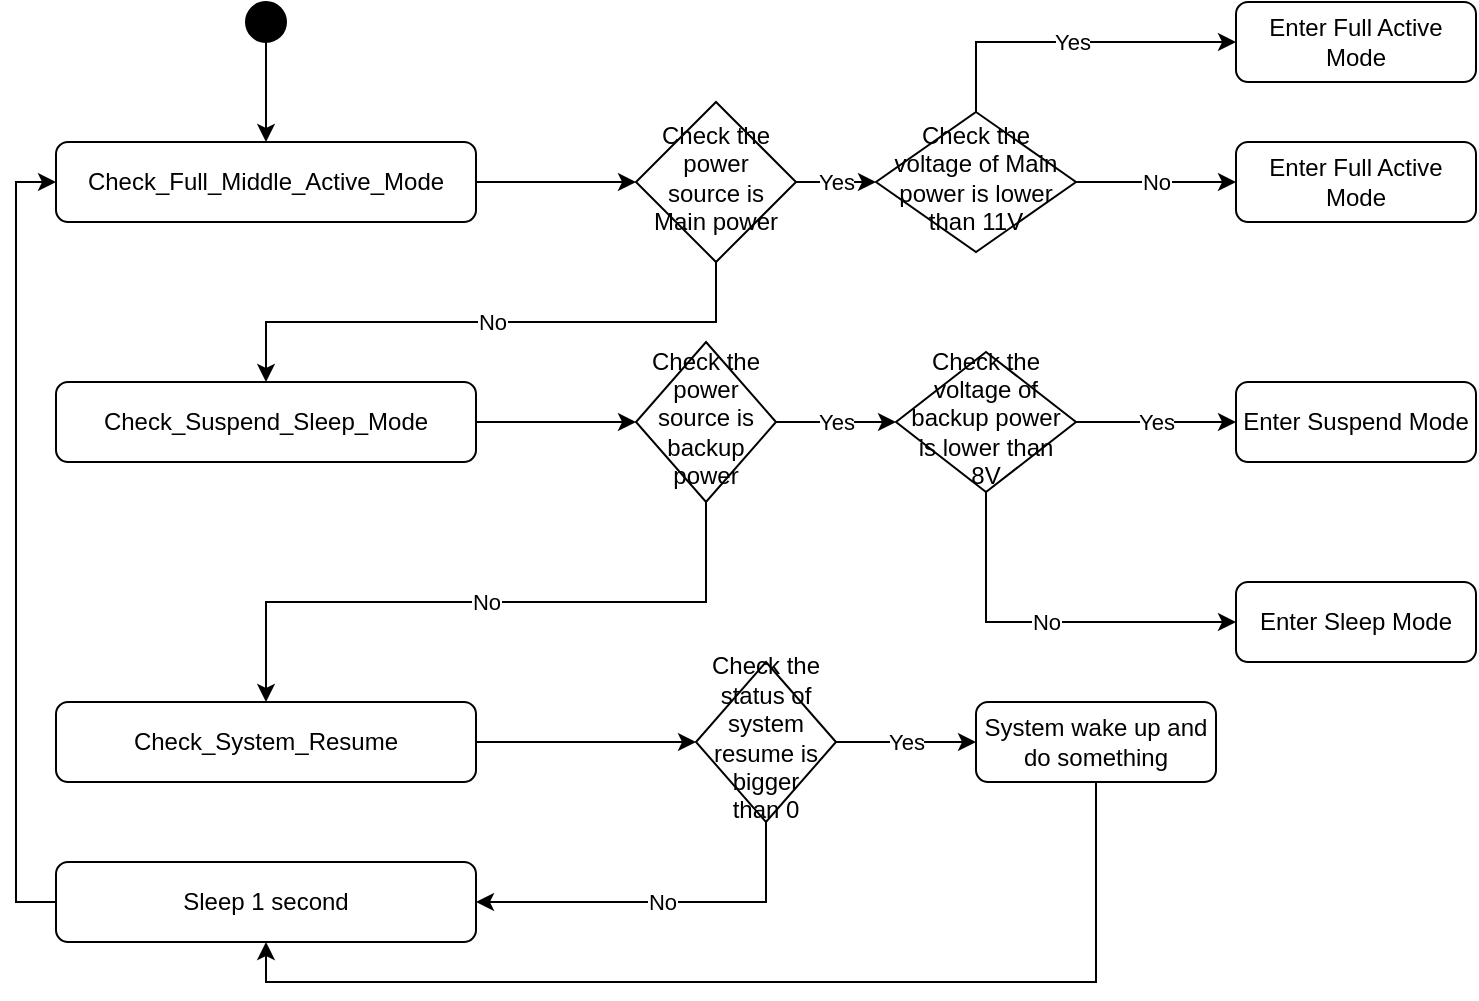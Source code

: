 <mxfile version="12.8.2" type="github">
  <diagram id="C5RBs43oDa-KdzZeNtuy" name="Page-1">
    <mxGraphModel dx="1357" dy="728" grid="1" gridSize="10" guides="1" tooltips="1" connect="1" arrows="1" fold="1" page="1" pageScale="1" pageWidth="827" pageHeight="1169" math="0" shadow="0">
      <root>
        <mxCell id="WIyWlLk6GJQsqaUBKTNV-0" />
        <mxCell id="WIyWlLk6GJQsqaUBKTNV-1" parent="WIyWlLk6GJQsqaUBKTNV-0" />
        <mxCell id="w5TJY4iVv_PcMnXrMIsC-8" style="edgeStyle=orthogonalEdgeStyle;rounded=0;orthogonalLoop=1;jettySize=auto;html=1;exitX=1;exitY=0.5;exitDx=0;exitDy=0;entryX=0;entryY=0.5;entryDx=0;entryDy=0;" edge="1" parent="WIyWlLk6GJQsqaUBKTNV-1" source="WIyWlLk6GJQsqaUBKTNV-3" target="WIyWlLk6GJQsqaUBKTNV-6">
          <mxGeometry relative="1" as="geometry" />
        </mxCell>
        <mxCell id="WIyWlLk6GJQsqaUBKTNV-3" value="Check_Full_Middle_Active_Mode" style="rounded=1;whiteSpace=wrap;html=1;fontSize=12;glass=0;strokeWidth=1;shadow=0;" parent="WIyWlLk6GJQsqaUBKTNV-1" vertex="1">
          <mxGeometry x="50" y="90" width="210" height="40" as="geometry" />
        </mxCell>
        <mxCell id="w5TJY4iVv_PcMnXrMIsC-9" value="No" style="edgeStyle=orthogonalEdgeStyle;rounded=0;orthogonalLoop=1;jettySize=auto;html=1;exitX=0.5;exitY=1;exitDx=0;exitDy=0;entryX=0.5;entryY=0;entryDx=0;entryDy=0;" edge="1" parent="WIyWlLk6GJQsqaUBKTNV-1" source="WIyWlLk6GJQsqaUBKTNV-6" target="w5TJY4iVv_PcMnXrMIsC-4">
          <mxGeometry relative="1" as="geometry" />
        </mxCell>
        <mxCell id="w5TJY4iVv_PcMnXrMIsC-24" value="Yes" style="edgeStyle=orthogonalEdgeStyle;rounded=0;orthogonalLoop=1;jettySize=auto;html=1;exitX=1;exitY=0.5;exitDx=0;exitDy=0;entryX=0;entryY=0.5;entryDx=0;entryDy=0;" edge="1" parent="WIyWlLk6GJQsqaUBKTNV-1" source="WIyWlLk6GJQsqaUBKTNV-6" target="w5TJY4iVv_PcMnXrMIsC-23">
          <mxGeometry relative="1" as="geometry" />
        </mxCell>
        <mxCell id="WIyWlLk6GJQsqaUBKTNV-6" value="Check the power source is Main power" style="rhombus;whiteSpace=wrap;html=1;shadow=0;fontFamily=Helvetica;fontSize=12;align=center;strokeWidth=1;spacing=6;spacingTop=-4;" parent="WIyWlLk6GJQsqaUBKTNV-1" vertex="1">
          <mxGeometry x="340" y="70" width="80" height="80" as="geometry" />
        </mxCell>
        <mxCell id="WIyWlLk6GJQsqaUBKTNV-7" value="Enter Full Active Mode" style="rounded=1;whiteSpace=wrap;html=1;fontSize=12;glass=0;strokeWidth=1;shadow=0;" parent="WIyWlLk6GJQsqaUBKTNV-1" vertex="1">
          <mxGeometry x="640" y="20" width="120" height="40" as="geometry" />
        </mxCell>
        <mxCell id="w5TJY4iVv_PcMnXrMIsC-16" style="edgeStyle=orthogonalEdgeStyle;rounded=0;orthogonalLoop=1;jettySize=auto;html=1;" edge="1" parent="WIyWlLk6GJQsqaUBKTNV-1" source="w5TJY4iVv_PcMnXrMIsC-0" target="WIyWlLk6GJQsqaUBKTNV-3">
          <mxGeometry relative="1" as="geometry" />
        </mxCell>
        <mxCell id="w5TJY4iVv_PcMnXrMIsC-0" value="" style="ellipse;whiteSpace=wrap;html=1;aspect=fixed;strokeColor=#000000;fillColor=#000000;" vertex="1" parent="WIyWlLk6GJQsqaUBKTNV-1">
          <mxGeometry x="145" y="20" width="20" height="20" as="geometry" />
        </mxCell>
        <mxCell id="w5TJY4iVv_PcMnXrMIsC-13" style="edgeStyle=orthogonalEdgeStyle;rounded=0;orthogonalLoop=1;jettySize=auto;html=1;entryX=0;entryY=0.5;entryDx=0;entryDy=0;" edge="1" parent="WIyWlLk6GJQsqaUBKTNV-1" source="w5TJY4iVv_PcMnXrMIsC-4" target="w5TJY4iVv_PcMnXrMIsC-12">
          <mxGeometry relative="1" as="geometry" />
        </mxCell>
        <mxCell id="w5TJY4iVv_PcMnXrMIsC-4" value="Check_Suspend_Sleep_Mode" style="rounded=1;whiteSpace=wrap;html=1;fontSize=12;glass=0;strokeWidth=1;shadow=0;" vertex="1" parent="WIyWlLk6GJQsqaUBKTNV-1">
          <mxGeometry x="50" y="210" width="210" height="40" as="geometry" />
        </mxCell>
        <mxCell id="w5TJY4iVv_PcMnXrMIsC-30" style="edgeStyle=orthogonalEdgeStyle;rounded=0;orthogonalLoop=1;jettySize=auto;html=1;exitX=1;exitY=0.5;exitDx=0;exitDy=0;entryX=0;entryY=0.5;entryDx=0;entryDy=0;" edge="1" parent="WIyWlLk6GJQsqaUBKTNV-1" source="w5TJY4iVv_PcMnXrMIsC-5" target="w5TJY4iVv_PcMnXrMIsC-28">
          <mxGeometry relative="1" as="geometry" />
        </mxCell>
        <mxCell id="w5TJY4iVv_PcMnXrMIsC-5" value="Check_System_Resume" style="rounded=1;whiteSpace=wrap;html=1;fontSize=12;glass=0;strokeWidth=1;shadow=0;" vertex="1" parent="WIyWlLk6GJQsqaUBKTNV-1">
          <mxGeometry x="50" y="370" width="210" height="40" as="geometry" />
        </mxCell>
        <mxCell id="w5TJY4iVv_PcMnXrMIsC-10" value="Enter Suspend Mode" style="rounded=1;whiteSpace=wrap;html=1;fontSize=12;glass=0;strokeWidth=1;shadow=0;" vertex="1" parent="WIyWlLk6GJQsqaUBKTNV-1">
          <mxGeometry x="640" y="210" width="120" height="40" as="geometry" />
        </mxCell>
        <mxCell id="w5TJY4iVv_PcMnXrMIsC-11" value="Enter Sleep Mode" style="rounded=1;whiteSpace=wrap;html=1;fontSize=12;glass=0;strokeWidth=1;shadow=0;" vertex="1" parent="WIyWlLk6GJQsqaUBKTNV-1">
          <mxGeometry x="640" y="310" width="120" height="40" as="geometry" />
        </mxCell>
        <mxCell id="w5TJY4iVv_PcMnXrMIsC-14" value="No" style="edgeStyle=orthogonalEdgeStyle;rounded=0;orthogonalLoop=1;jettySize=auto;html=1;exitX=0.5;exitY=1;exitDx=0;exitDy=0;" edge="1" parent="WIyWlLk6GJQsqaUBKTNV-1" source="w5TJY4iVv_PcMnXrMIsC-12" target="w5TJY4iVv_PcMnXrMIsC-5">
          <mxGeometry relative="1" as="geometry" />
        </mxCell>
        <mxCell id="w5TJY4iVv_PcMnXrMIsC-21" value="Yes" style="edgeStyle=orthogonalEdgeStyle;rounded=0;orthogonalLoop=1;jettySize=auto;html=1;exitX=1;exitY=0.5;exitDx=0;exitDy=0;entryX=0;entryY=0.5;entryDx=0;entryDy=0;" edge="1" parent="WIyWlLk6GJQsqaUBKTNV-1" source="w5TJY4iVv_PcMnXrMIsC-12" target="w5TJY4iVv_PcMnXrMIsC-18">
          <mxGeometry relative="1" as="geometry" />
        </mxCell>
        <mxCell id="w5TJY4iVv_PcMnXrMIsC-12" value="Check the power source is backup power" style="rhombus;whiteSpace=wrap;html=1;shadow=0;fontFamily=Helvetica;fontSize=12;align=center;strokeWidth=1;spacing=6;spacingTop=-4;" vertex="1" parent="WIyWlLk6GJQsqaUBKTNV-1">
          <mxGeometry x="340" y="190" width="70" height="80" as="geometry" />
        </mxCell>
        <mxCell id="w5TJY4iVv_PcMnXrMIsC-17" style="edgeStyle=orthogonalEdgeStyle;rounded=0;orthogonalLoop=1;jettySize=auto;html=1;exitX=0;exitY=0.5;exitDx=0;exitDy=0;entryX=0;entryY=0.5;entryDx=0;entryDy=0;" edge="1" parent="WIyWlLk6GJQsqaUBKTNV-1" source="w5TJY4iVv_PcMnXrMIsC-15" target="WIyWlLk6GJQsqaUBKTNV-3">
          <mxGeometry relative="1" as="geometry" />
        </mxCell>
        <mxCell id="w5TJY4iVv_PcMnXrMIsC-15" value="Sleep 1 second" style="rounded=1;whiteSpace=wrap;html=1;fontSize=12;glass=0;strokeWidth=1;shadow=0;" vertex="1" parent="WIyWlLk6GJQsqaUBKTNV-1">
          <mxGeometry x="50" y="450" width="210" height="40" as="geometry" />
        </mxCell>
        <mxCell id="w5TJY4iVv_PcMnXrMIsC-19" value="No" style="edgeStyle=orthogonalEdgeStyle;rounded=0;orthogonalLoop=1;jettySize=auto;html=1;entryX=0;entryY=0.5;entryDx=0;entryDy=0;exitX=0.5;exitY=1;exitDx=0;exitDy=0;" edge="1" parent="WIyWlLk6GJQsqaUBKTNV-1" source="w5TJY4iVv_PcMnXrMIsC-18" target="w5TJY4iVv_PcMnXrMIsC-11">
          <mxGeometry relative="1" as="geometry" />
        </mxCell>
        <mxCell id="w5TJY4iVv_PcMnXrMIsC-20" value="Yes" style="edgeStyle=orthogonalEdgeStyle;rounded=0;orthogonalLoop=1;jettySize=auto;html=1;exitX=1;exitY=0.5;exitDx=0;exitDy=0;entryX=0;entryY=0.5;entryDx=0;entryDy=0;" edge="1" parent="WIyWlLk6GJQsqaUBKTNV-1" source="w5TJY4iVv_PcMnXrMIsC-18" target="w5TJY4iVv_PcMnXrMIsC-10">
          <mxGeometry relative="1" as="geometry" />
        </mxCell>
        <mxCell id="w5TJY4iVv_PcMnXrMIsC-18" value="Check the voltage of backup power is lower than 8V" style="rhombus;whiteSpace=wrap;html=1;shadow=0;fontFamily=Helvetica;fontSize=12;align=center;strokeWidth=1;spacing=6;spacingTop=-4;" vertex="1" parent="WIyWlLk6GJQsqaUBKTNV-1">
          <mxGeometry x="470" y="195" width="90" height="70" as="geometry" />
        </mxCell>
        <mxCell id="w5TJY4iVv_PcMnXrMIsC-25" value="Yes" style="edgeStyle=orthogonalEdgeStyle;rounded=0;orthogonalLoop=1;jettySize=auto;html=1;exitX=0.5;exitY=0;exitDx=0;exitDy=0;entryX=0;entryY=0.5;entryDx=0;entryDy=0;" edge="1" parent="WIyWlLk6GJQsqaUBKTNV-1" source="w5TJY4iVv_PcMnXrMIsC-23" target="WIyWlLk6GJQsqaUBKTNV-7">
          <mxGeometry relative="1" as="geometry" />
        </mxCell>
        <mxCell id="w5TJY4iVv_PcMnXrMIsC-27" value="No" style="edgeStyle=orthogonalEdgeStyle;rounded=0;orthogonalLoop=1;jettySize=auto;html=1;entryX=0;entryY=0.5;entryDx=0;entryDy=0;" edge="1" parent="WIyWlLk6GJQsqaUBKTNV-1" source="w5TJY4iVv_PcMnXrMIsC-23" target="w5TJY4iVv_PcMnXrMIsC-26">
          <mxGeometry relative="1" as="geometry" />
        </mxCell>
        <mxCell id="w5TJY4iVv_PcMnXrMIsC-23" value="Check the voltage of Main power is lower than 11V" style="rhombus;whiteSpace=wrap;html=1;shadow=0;fontFamily=Helvetica;fontSize=12;align=center;strokeWidth=1;spacing=6;spacingTop=-4;" vertex="1" parent="WIyWlLk6GJQsqaUBKTNV-1">
          <mxGeometry x="460" y="75" width="100" height="70" as="geometry" />
        </mxCell>
        <mxCell id="w5TJY4iVv_PcMnXrMIsC-26" value="Enter Full Active Mode" style="rounded=1;whiteSpace=wrap;html=1;fontSize=12;glass=0;strokeWidth=1;shadow=0;" vertex="1" parent="WIyWlLk6GJQsqaUBKTNV-1">
          <mxGeometry x="640" y="90" width="120" height="40" as="geometry" />
        </mxCell>
        <mxCell id="w5TJY4iVv_PcMnXrMIsC-31" value="No" style="edgeStyle=orthogonalEdgeStyle;rounded=0;orthogonalLoop=1;jettySize=auto;html=1;exitX=0.5;exitY=1;exitDx=0;exitDy=0;entryX=1;entryY=0.5;entryDx=0;entryDy=0;" edge="1" parent="WIyWlLk6GJQsqaUBKTNV-1" source="w5TJY4iVv_PcMnXrMIsC-28" target="w5TJY4iVv_PcMnXrMIsC-15">
          <mxGeometry relative="1" as="geometry" />
        </mxCell>
        <mxCell id="w5TJY4iVv_PcMnXrMIsC-32" value="Yes" style="edgeStyle=orthogonalEdgeStyle;rounded=0;orthogonalLoop=1;jettySize=auto;html=1;exitX=1;exitY=0.5;exitDx=0;exitDy=0;entryX=0;entryY=0.5;entryDx=0;entryDy=0;" edge="1" parent="WIyWlLk6GJQsqaUBKTNV-1" source="w5TJY4iVv_PcMnXrMIsC-28" target="w5TJY4iVv_PcMnXrMIsC-29">
          <mxGeometry relative="1" as="geometry" />
        </mxCell>
        <mxCell id="w5TJY4iVv_PcMnXrMIsC-28" value="Check the status of system resume is bigger than 0" style="rhombus;whiteSpace=wrap;html=1;shadow=0;fontFamily=Helvetica;fontSize=12;align=center;strokeWidth=1;spacing=6;spacingTop=-4;" vertex="1" parent="WIyWlLk6GJQsqaUBKTNV-1">
          <mxGeometry x="370" y="350" width="70" height="80" as="geometry" />
        </mxCell>
        <mxCell id="w5TJY4iVv_PcMnXrMIsC-33" style="edgeStyle=orthogonalEdgeStyle;rounded=0;orthogonalLoop=1;jettySize=auto;html=1;exitX=0.5;exitY=1;exitDx=0;exitDy=0;entryX=0.5;entryY=1;entryDx=0;entryDy=0;" edge="1" parent="WIyWlLk6GJQsqaUBKTNV-1" source="w5TJY4iVv_PcMnXrMIsC-29" target="w5TJY4iVv_PcMnXrMIsC-15">
          <mxGeometry relative="1" as="geometry" />
        </mxCell>
        <mxCell id="w5TJY4iVv_PcMnXrMIsC-29" value="System wake up and do something" style="rounded=1;whiteSpace=wrap;html=1;fontSize=12;glass=0;strokeWidth=1;shadow=0;" vertex="1" parent="WIyWlLk6GJQsqaUBKTNV-1">
          <mxGeometry x="510" y="370" width="120" height="40" as="geometry" />
        </mxCell>
      </root>
    </mxGraphModel>
  </diagram>
</mxfile>
